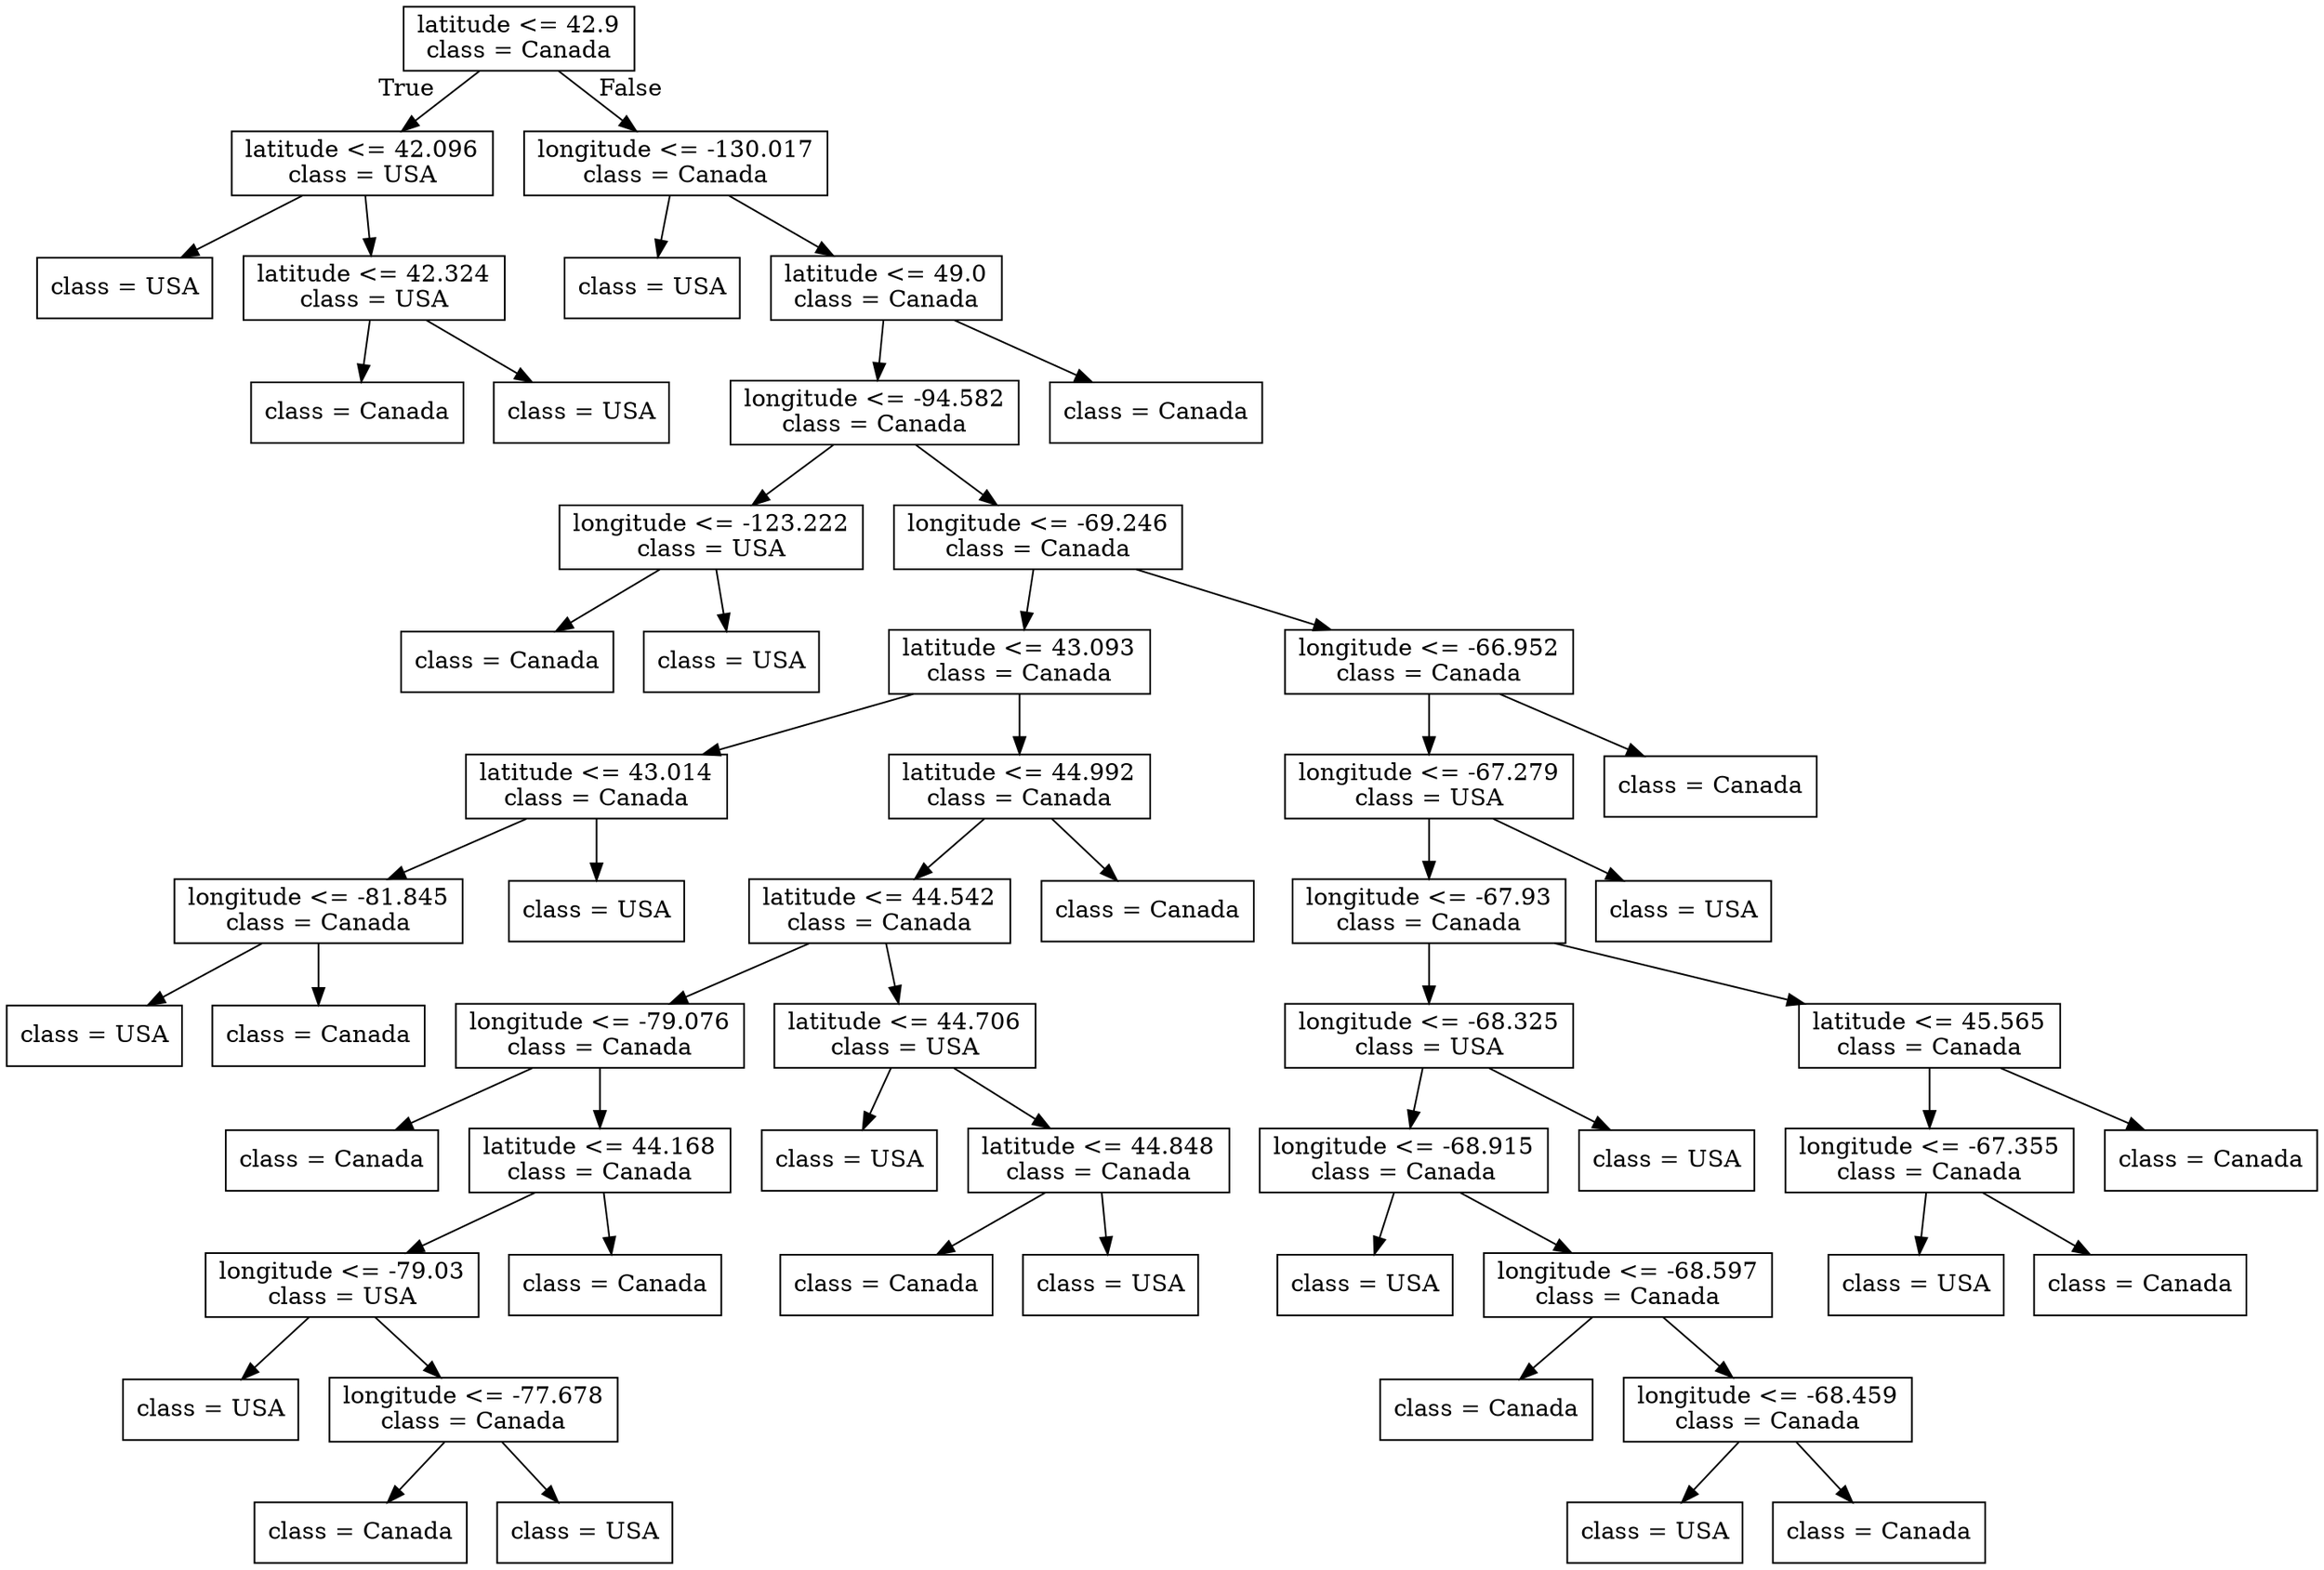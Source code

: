 digraph Tree {
node [shape=box] ;
0 [label="latitude <= 42.9\nclass = Canada"] ;
1 [label="latitude <= 42.096\nclass = USA"] ;
0 -> 1 [labeldistance=2.5, labelangle=45, headlabel="True"] ;
2 [label="class = USA"] ;
1 -> 2 ;
3 [label="latitude <= 42.324\nclass = USA"] ;
1 -> 3 ;
4 [label="class = Canada"] ;
3 -> 4 ;
5 [label="class = USA"] ;
3 -> 5 ;
6 [label="longitude <= -130.017\nclass = Canada"] ;
0 -> 6 [labeldistance=2.5, labelangle=-45, headlabel="False"] ;
7 [label="class = USA"] ;
6 -> 7 ;
8 [label="latitude <= 49.0\nclass = Canada"] ;
6 -> 8 ;
9 [label="longitude <= -94.582\nclass = Canada"] ;
8 -> 9 ;
10 [label="longitude <= -123.222\nclass = USA"] ;
9 -> 10 ;
11 [label="class = Canada"] ;
10 -> 11 ;
12 [label="class = USA"] ;
10 -> 12 ;
13 [label="longitude <= -69.246\nclass = Canada"] ;
9 -> 13 ;
14 [label="latitude <= 43.093\nclass = Canada"] ;
13 -> 14 ;
15 [label="latitude <= 43.014\nclass = Canada"] ;
14 -> 15 ;
16 [label="longitude <= -81.845\nclass = Canada"] ;
15 -> 16 ;
17 [label="class = USA"] ;
16 -> 17 ;
18 [label="class = Canada"] ;
16 -> 18 ;
19 [label="class = USA"] ;
15 -> 19 ;
20 [label="latitude <= 44.992\nclass = Canada"] ;
14 -> 20 ;
21 [label="latitude <= 44.542\nclass = Canada"] ;
20 -> 21 ;
22 [label="longitude <= -79.076\nclass = Canada"] ;
21 -> 22 ;
23 [label="class = Canada"] ;
22 -> 23 ;
24 [label="latitude <= 44.168\nclass = Canada"] ;
22 -> 24 ;
25 [label="longitude <= -79.03\nclass = USA"] ;
24 -> 25 ;
26 [label="class = USA"] ;
25 -> 26 ;
27 [label="longitude <= -77.678\nclass = Canada"] ;
25 -> 27 ;
28 [label="class = Canada"] ;
27 -> 28 ;
29 [label="class = USA"] ;
27 -> 29 ;
30 [label="class = Canada"] ;
24 -> 30 ;
31 [label="latitude <= 44.706\nclass = USA"] ;
21 -> 31 ;
32 [label="class = USA"] ;
31 -> 32 ;
33 [label="latitude <= 44.848\nclass = Canada"] ;
31 -> 33 ;
34 [label="class = Canada"] ;
33 -> 34 ;
35 [label="class = USA"] ;
33 -> 35 ;
36 [label="class = Canada"] ;
20 -> 36 ;
37 [label="longitude <= -66.952\nclass = Canada"] ;
13 -> 37 ;
38 [label="longitude <= -67.279\nclass = USA"] ;
37 -> 38 ;
39 [label="longitude <= -67.93\nclass = Canada"] ;
38 -> 39 ;
40 [label="longitude <= -68.325\nclass = USA"] ;
39 -> 40 ;
41 [label="longitude <= -68.915\nclass = Canada"] ;
40 -> 41 ;
42 [label="class = USA"] ;
41 -> 42 ;
43 [label="longitude <= -68.597\nclass = Canada"] ;
41 -> 43 ;
44 [label="class = Canada"] ;
43 -> 44 ;
45 [label="longitude <= -68.459\nclass = Canada"] ;
43 -> 45 ;
46 [label="class = USA"] ;
45 -> 46 ;
47 [label="class = Canada"] ;
45 -> 47 ;
48 [label="class = USA"] ;
40 -> 48 ;
49 [label="latitude <= 45.565\nclass = Canada"] ;
39 -> 49 ;
50 [label="longitude <= -67.355\nclass = Canada"] ;
49 -> 50 ;
51 [label="class = USA"] ;
50 -> 51 ;
52 [label="class = Canada"] ;
50 -> 52 ;
53 [label="class = Canada"] ;
49 -> 53 ;
54 [label="class = USA"] ;
38 -> 54 ;
55 [label="class = Canada"] ;
37 -> 55 ;
56 [label="class = Canada"] ;
8 -> 56 ;
}
